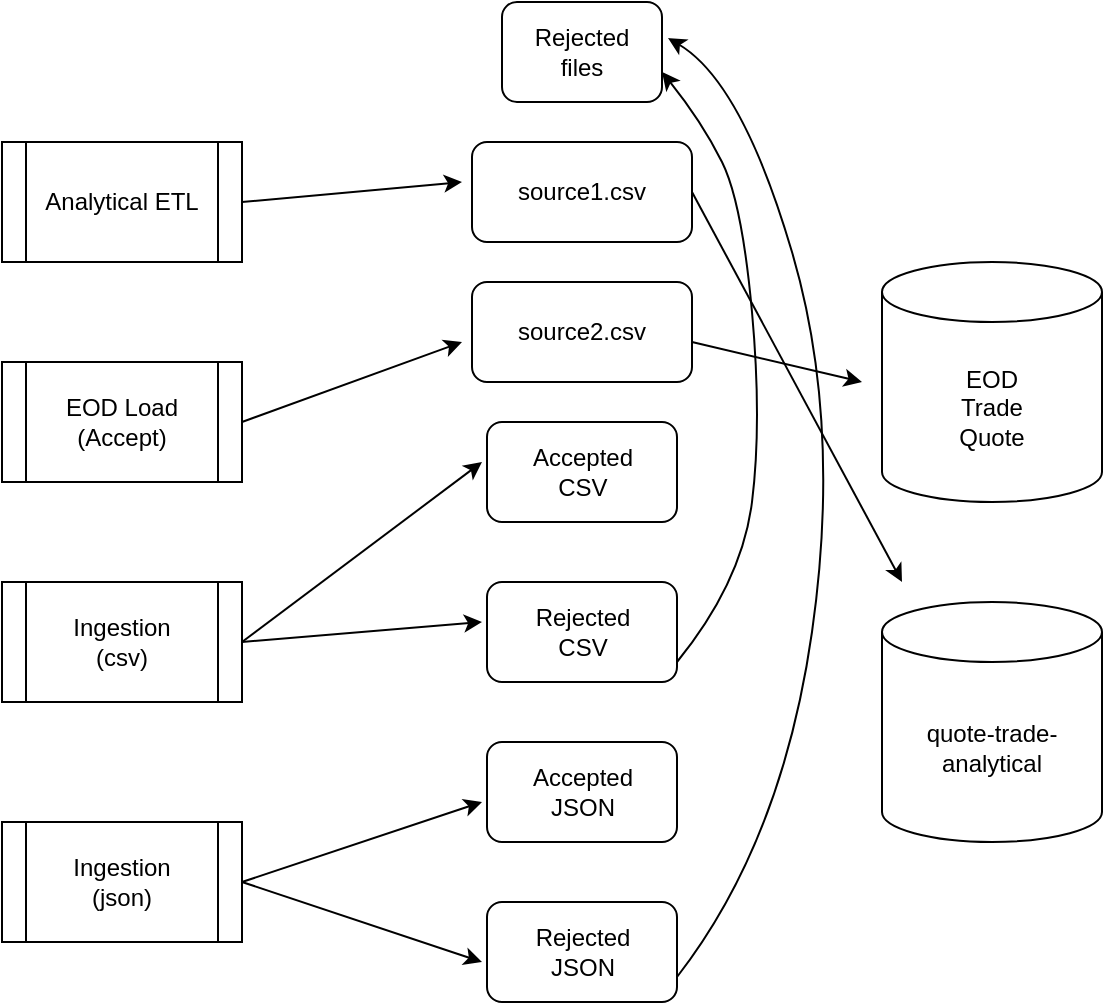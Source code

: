 <mxfile version="14.7.0" type="device"><diagram id="o3iYnooKyOKXlPdvquGx" name="Page-1"><mxGraphModel dx="697" dy="635" grid="1" gridSize="10" guides="1" tooltips="1" connect="1" arrows="1" fold="1" page="1" pageScale="1" pageWidth="850" pageHeight="1100" math="0" shadow="0"><root><mxCell id="0"/><mxCell id="1" parent="0"/><mxCell id="GVaT4gW2IiKPcZYgg3sJ-1" value="Analytical ETL" style="shape=process;whiteSpace=wrap;html=1;backgroundOutline=1;" vertex="1" parent="1"><mxGeometry x="70" y="280" width="120" height="60" as="geometry"/></mxCell><mxCell id="GVaT4gW2IiKPcZYgg3sJ-2" value="EOD Load&lt;br&gt;(Accept)" style="shape=process;whiteSpace=wrap;html=1;backgroundOutline=1;" vertex="1" parent="1"><mxGeometry x="70" y="390" width="120" height="60" as="geometry"/></mxCell><mxCell id="GVaT4gW2IiKPcZYgg3sJ-3" value="Ingestion&lt;br&gt;(csv)" style="shape=process;whiteSpace=wrap;html=1;backgroundOutline=1;" vertex="1" parent="1"><mxGeometry x="70" y="500" width="120" height="60" as="geometry"/></mxCell><mxCell id="GVaT4gW2IiKPcZYgg3sJ-4" value="Ingestion&lt;br&gt;(json)" style="shape=process;whiteSpace=wrap;html=1;backgroundOutline=1;" vertex="1" parent="1"><mxGeometry x="70" y="620" width="120" height="60" as="geometry"/></mxCell><mxCell id="GVaT4gW2IiKPcZYgg3sJ-5" value="Rejected&lt;br&gt;files" style="rounded=1;whiteSpace=wrap;html=1;" vertex="1" parent="1"><mxGeometry x="320" y="210" width="80" height="50" as="geometry"/></mxCell><mxCell id="GVaT4gW2IiKPcZYgg3sJ-6" value="source1.csv" style="rounded=1;whiteSpace=wrap;html=1;" vertex="1" parent="1"><mxGeometry x="305" y="280" width="110" height="50" as="geometry"/></mxCell><mxCell id="GVaT4gW2IiKPcZYgg3sJ-7" value="source2.csv" style="rounded=1;whiteSpace=wrap;html=1;" vertex="1" parent="1"><mxGeometry x="305" y="350" width="110" height="50" as="geometry"/></mxCell><mxCell id="GVaT4gW2IiKPcZYgg3sJ-8" value="Accepted&lt;br&gt;CSV" style="rounded=1;whiteSpace=wrap;html=1;" vertex="1" parent="1"><mxGeometry x="312.5" y="420" width="95" height="50" as="geometry"/></mxCell><mxCell id="GVaT4gW2IiKPcZYgg3sJ-10" value="Rejected&lt;br&gt;CSV" style="rounded=1;whiteSpace=wrap;html=1;" vertex="1" parent="1"><mxGeometry x="312.5" y="500" width="95" height="50" as="geometry"/></mxCell><mxCell id="GVaT4gW2IiKPcZYgg3sJ-11" value="Accepted&lt;br&gt;JSON" style="rounded=1;whiteSpace=wrap;html=1;" vertex="1" parent="1"><mxGeometry x="312.5" y="580" width="95" height="50" as="geometry"/></mxCell><mxCell id="GVaT4gW2IiKPcZYgg3sJ-12" value="Rejected&lt;br&gt;JSON" style="rounded=1;whiteSpace=wrap;html=1;" vertex="1" parent="1"><mxGeometry x="312.5" y="660" width="95" height="50" as="geometry"/></mxCell><mxCell id="GVaT4gW2IiKPcZYgg3sJ-13" value="EOD&lt;br&gt;Trade&lt;br&gt;Quote" style="shape=cylinder3;whiteSpace=wrap;html=1;boundedLbl=1;backgroundOutline=1;size=15;" vertex="1" parent="1"><mxGeometry x="510" y="340" width="110" height="120" as="geometry"/></mxCell><mxCell id="GVaT4gW2IiKPcZYgg3sJ-14" value="quote-trade-analytical" style="shape=cylinder3;whiteSpace=wrap;html=1;boundedLbl=1;backgroundOutline=1;size=15;" vertex="1" parent="1"><mxGeometry x="510" y="510" width="110" height="120" as="geometry"/></mxCell><mxCell id="GVaT4gW2IiKPcZYgg3sJ-15" value="" style="endArrow=classic;html=1;exitX=1;exitY=0.5;exitDx=0;exitDy=0;" edge="1" parent="1" source="GVaT4gW2IiKPcZYgg3sJ-3"><mxGeometry width="50" height="50" relative="1" as="geometry"><mxPoint x="300" y="510" as="sourcePoint"/><mxPoint x="310" y="440" as="targetPoint"/><Array as="points"><mxPoint x="190" y="530"/></Array></mxGeometry></mxCell><mxCell id="GVaT4gW2IiKPcZYgg3sJ-16" value="" style="endArrow=classic;html=1;exitX=1;exitY=0.5;exitDx=0;exitDy=0;" edge="1" parent="1" source="GVaT4gW2IiKPcZYgg3sJ-3"><mxGeometry width="50" height="50" relative="1" as="geometry"><mxPoint x="200" y="540" as="sourcePoint"/><mxPoint x="310" y="520" as="targetPoint"/><Array as="points"><mxPoint x="190" y="530"/></Array></mxGeometry></mxCell><mxCell id="GVaT4gW2IiKPcZYgg3sJ-17" value="" style="endArrow=classic;html=1;exitX=1;exitY=0.5;exitDx=0;exitDy=0;" edge="1" parent="1"><mxGeometry width="50" height="50" relative="1" as="geometry"><mxPoint x="190" y="650" as="sourcePoint"/><mxPoint x="310" y="610" as="targetPoint"/><Array as="points"><mxPoint x="190" y="650"/></Array></mxGeometry></mxCell><mxCell id="GVaT4gW2IiKPcZYgg3sJ-18" value="" style="endArrow=classic;html=1;exitX=1;exitY=0.5;exitDx=0;exitDy=0;" edge="1" parent="1"><mxGeometry width="50" height="50" relative="1" as="geometry"><mxPoint x="190" y="650" as="sourcePoint"/><mxPoint x="310" y="690" as="targetPoint"/><Array as="points"><mxPoint x="190" y="650"/></Array></mxGeometry></mxCell><mxCell id="GVaT4gW2IiKPcZYgg3sJ-19" value="" style="curved=1;endArrow=classic;html=1;exitX=1;exitY=0.75;exitDx=0;exitDy=0;" edge="1" parent="1" source="GVaT4gW2IiKPcZYgg3sJ-12"><mxGeometry width="50" height="50" relative="1" as="geometry"><mxPoint x="407.5" y="530" as="sourcePoint"/><mxPoint x="403" y="228" as="targetPoint"/><Array as="points"><mxPoint x="460" y="630"/><mxPoint x="490" y="420"/><mxPoint x="440" y="250"/></Array></mxGeometry></mxCell><mxCell id="GVaT4gW2IiKPcZYgg3sJ-20" value="" style="curved=1;endArrow=classic;html=1;entryX=1;entryY=0.5;entryDx=0;entryDy=0;" edge="1" parent="1"><mxGeometry width="50" height="50" relative="1" as="geometry"><mxPoint x="407.5" y="540" as="sourcePoint"/><mxPoint x="400" y="245" as="targetPoint"/><Array as="points"><mxPoint x="440" y="500"/><mxPoint x="450" y="420"/><mxPoint x="440" y="310"/><mxPoint x="420" y="270"/></Array></mxGeometry></mxCell><mxCell id="GVaT4gW2IiKPcZYgg3sJ-21" value="" style="endArrow=classic;html=1;exitX=1;exitY=0.5;exitDx=0;exitDy=0;" edge="1" parent="1"><mxGeometry width="50" height="50" relative="1" as="geometry"><mxPoint x="190" y="420" as="sourcePoint"/><mxPoint x="300" y="380" as="targetPoint"/><Array as="points"><mxPoint x="190" y="420"/></Array></mxGeometry></mxCell><mxCell id="GVaT4gW2IiKPcZYgg3sJ-23" value="" style="endArrow=classic;html=1;exitX=1;exitY=0.5;exitDx=0;exitDy=0;" edge="1" parent="1"><mxGeometry width="50" height="50" relative="1" as="geometry"><mxPoint x="415" y="305" as="sourcePoint"/><mxPoint x="520" y="500" as="targetPoint"/><Array as="points"><mxPoint x="415" y="305"/></Array></mxGeometry></mxCell><mxCell id="GVaT4gW2IiKPcZYgg3sJ-24" value="" style="endArrow=classic;html=1;exitX=1;exitY=0.5;exitDx=0;exitDy=0;" edge="1" parent="1"><mxGeometry width="50" height="50" relative="1" as="geometry"><mxPoint x="190" y="310" as="sourcePoint"/><mxPoint x="300" y="300" as="targetPoint"/><Array as="points"><mxPoint x="190" y="310"/></Array></mxGeometry></mxCell><mxCell id="GVaT4gW2IiKPcZYgg3sJ-25" value="" style="endArrow=classic;html=1;exitX=1;exitY=0.5;exitDx=0;exitDy=0;" edge="1" parent="1"><mxGeometry width="50" height="50" relative="1" as="geometry"><mxPoint x="415" y="380" as="sourcePoint"/><mxPoint x="500" y="400" as="targetPoint"/><Array as="points"><mxPoint x="415" y="380"/></Array></mxGeometry></mxCell></root></mxGraphModel></diagram></mxfile>